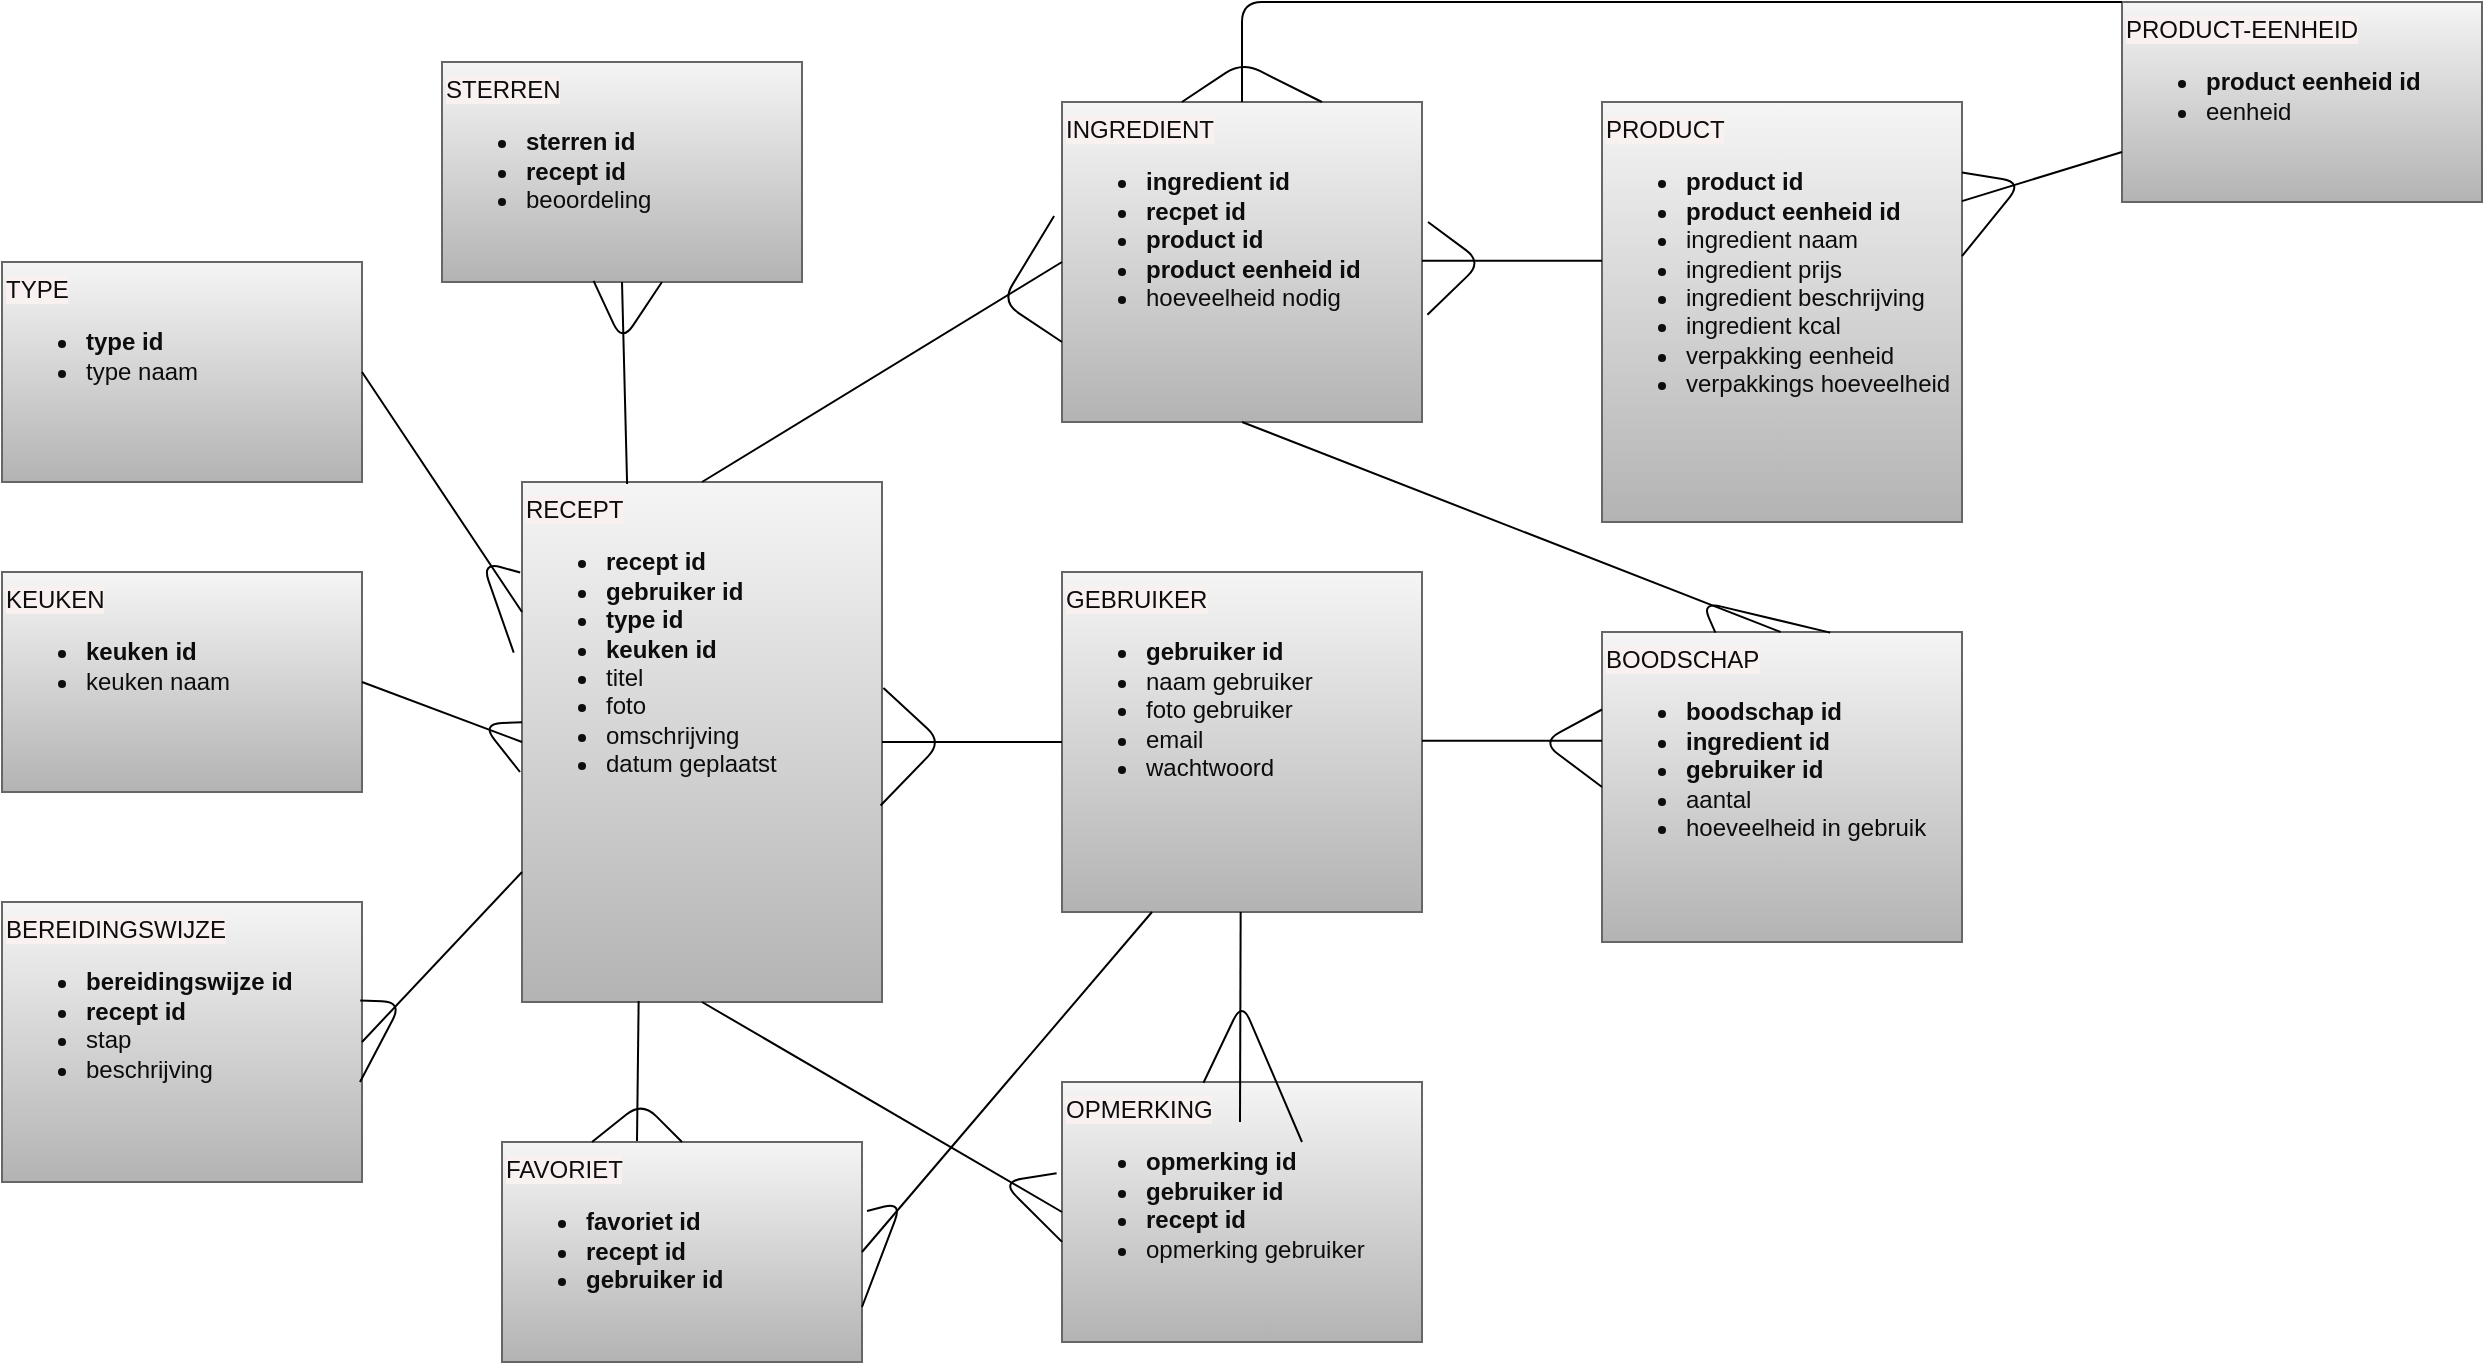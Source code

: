 <mxfile>
    <diagram id="rVMtTsMFzs3qMSKeC9BQ" name="Page-1">
        <mxGraphModel dx="2005" dy="653" grid="1" gridSize="10" guides="1" tooltips="1" connect="1" arrows="1" fold="1" page="1" pageScale="1" pageWidth="850" pageHeight="1100" math="0" shadow="0">
            <root>
                <mxCell id="0"/>
                <mxCell id="1" parent="0"/>
                <mxCell id="2" value="&lt;font color=&quot;#0d0d0d&quot;&gt;&lt;span style=&quot;background-color: rgb(249, 240, 240);&quot;&gt;RECEPT&lt;br&gt;&lt;ul&gt;&lt;li&gt;&lt;b&gt;recept id&lt;/b&gt;&lt;/li&gt;&lt;li&gt;&lt;b&gt;gebruiker id&lt;/b&gt;&lt;/li&gt;&lt;li&gt;&lt;b&gt;type id&lt;/b&gt;&lt;/li&gt;&lt;li&gt;&lt;b&gt;keuken id&lt;/b&gt;&lt;/li&gt;&lt;li&gt;titel&lt;br&gt;&lt;/li&gt;&lt;li&gt;foto&lt;/li&gt;&lt;li&gt;omschrijving&lt;/li&gt;&lt;li&gt;datum geplaatst&lt;/li&gt;&lt;/ul&gt;&lt;/span&gt;&lt;/font&gt;" style="rounded=0;whiteSpace=wrap;html=1;fillColor=#f5f5f5;gradientColor=#b3b3b3;strokeColor=#666666;align=left;verticalAlign=top;" parent="1" vertex="1">
                    <mxGeometry x="90" y="360" width="180" height="260" as="geometry"/>
                </mxCell>
                <mxCell id="3" value="&lt;font color=&quot;#0d0d0d&quot;&gt;&lt;span style=&quot;background-color: rgb(249, 240, 240);&quot;&gt;BOODSCHAP&lt;br&gt;&lt;ul&gt;&lt;li&gt;&lt;b&gt;boodschap id&lt;/b&gt;&lt;/li&gt;&lt;li&gt;&lt;b&gt;ingredient id&lt;/b&gt;&lt;br&gt;&lt;/li&gt;&lt;li&gt;&lt;b&gt;gebruiker id&lt;/b&gt;&lt;br&gt;&lt;/li&gt;&lt;li&gt;aantal&lt;/li&gt;&lt;li&gt;hoeveelheid in gebruik&lt;/li&gt;&lt;/ul&gt;&lt;/span&gt;&lt;/font&gt;" style="rounded=0;whiteSpace=wrap;html=1;fillColor=#f5f5f5;gradientColor=#b3b3b3;strokeColor=#666666;align=left;verticalAlign=top;" parent="1" vertex="1">
                    <mxGeometry x="630" y="435" width="180" height="155" as="geometry"/>
                </mxCell>
                <mxCell id="4" value="&lt;font color=&quot;#0d0d0d&quot;&gt;&lt;span style=&quot;background-color: rgb(249, 240, 240);&quot;&gt;PRODUCT&lt;br&gt;&lt;ul&gt;&lt;li&gt;&lt;b&gt;product id&lt;/b&gt;&lt;/li&gt;&lt;li&gt;&lt;b&gt;product eenheid id&lt;/b&gt;&lt;/li&gt;&lt;li&gt;ingredient naam&lt;br&gt;&lt;/li&gt;&lt;li&gt;ingredient prijs&lt;/li&gt;&lt;li&gt;ingredient beschrijving&lt;/li&gt;&lt;li&gt;ingredient kcal&lt;/li&gt;&lt;li&gt;verpakking eenheid&lt;/li&gt;&lt;li&gt;verpakkings hoeveelheid&lt;/li&gt;&lt;/ul&gt;&lt;/span&gt;&lt;/font&gt;" style="rounded=0;whiteSpace=wrap;html=1;fillColor=#f5f5f5;gradientColor=#b3b3b3;strokeColor=#666666;align=left;verticalAlign=top;" parent="1" vertex="1">
                    <mxGeometry x="630" y="170" width="180" height="210" as="geometry"/>
                </mxCell>
                <mxCell id="5" value="&lt;font color=&quot;#0d0d0d&quot;&gt;&lt;span style=&quot;background-color: rgb(249, 240, 240);&quot;&gt;OPMERKING&lt;br&gt;&lt;ul&gt;&lt;li&gt;&lt;b&gt;opmerking id&lt;/b&gt;&lt;br&gt;&lt;/li&gt;&lt;li&gt;&lt;b&gt;gebruiker id&lt;/b&gt;&lt;/li&gt;&lt;li&gt;&lt;b&gt;recept id&lt;/b&gt;&lt;/li&gt;&lt;li&gt;opmerking gebruiker&lt;/li&gt;&lt;/ul&gt;&lt;/span&gt;&lt;/font&gt;" style="rounded=0;whiteSpace=wrap;html=1;fillColor=#f5f5f5;gradientColor=#b3b3b3;strokeColor=#666666;align=left;verticalAlign=top;" parent="1" vertex="1">
                    <mxGeometry x="360" y="660" width="180" height="130" as="geometry"/>
                </mxCell>
                <mxCell id="15" value="&lt;font color=&quot;#0d0d0d&quot;&gt;&lt;span style=&quot;background-color: rgb(249, 240, 240);&quot;&gt;GEBRUIKER&lt;br&gt;&lt;ul&gt;&lt;li&gt;&lt;b&gt;gebruiker id&lt;/b&gt;&lt;br&gt;&lt;/li&gt;&lt;li&gt;naam gebruiker&lt;/li&gt;&lt;li&gt;foto gebruiker&lt;br&gt;&lt;/li&gt;&lt;li&gt;email&lt;/li&gt;&lt;li&gt;wachtwoord&lt;/li&gt;&lt;/ul&gt;&lt;/span&gt;&lt;/font&gt;" style="rounded=0;whiteSpace=wrap;html=1;fillColor=#f5f5f5;gradientColor=#b3b3b3;strokeColor=#666666;align=left;verticalAlign=top;" parent="1" vertex="1">
                    <mxGeometry x="360" y="405" width="180" height="170" as="geometry"/>
                </mxCell>
                <mxCell id="19" value="&lt;font color=&quot;#0d0d0d&quot;&gt;&lt;span style=&quot;background-color: rgb(249, 240, 240);&quot;&gt;INGREDIENT&lt;br&gt;&lt;ul&gt;&lt;li&gt;&lt;b&gt;ingredient id&lt;/b&gt;&lt;/li&gt;&lt;li&gt;&lt;b&gt;recpet id&lt;/b&gt;&lt;/li&gt;&lt;li&gt;&lt;b&gt;product id&lt;/b&gt;&lt;/li&gt;&lt;li&gt;&lt;b&gt;product eenheid id&lt;/b&gt;&lt;/li&gt;&lt;li&gt;hoeveelheid nodig&lt;/li&gt;&lt;/ul&gt;&lt;/span&gt;&lt;/font&gt;" style="rounded=0;whiteSpace=wrap;html=1;fillColor=#f5f5f5;gradientColor=#b3b3b3;strokeColor=#666666;align=left;verticalAlign=top;" parent="1" vertex="1">
                    <mxGeometry x="360" y="170" width="180" height="160" as="geometry"/>
                </mxCell>
                <mxCell id="39" value="" style="endArrow=none;html=1;entryX=0;entryY=0.5;entryDx=0;entryDy=0;exitX=0.5;exitY=0;exitDx=0;exitDy=0;" parent="1" source="2" target="19" edge="1">
                    <mxGeometry width="50" height="50" relative="1" as="geometry">
                        <mxPoint x="268.67" y="360" as="sourcePoint"/>
                        <mxPoint x="268.67" y="260" as="targetPoint"/>
                    </mxGeometry>
                </mxCell>
                <mxCell id="40" value="" style="endArrow=none;html=1;entryX=0.5;entryY=1;entryDx=0;entryDy=0;" parent="1" edge="1">
                    <mxGeometry width="50" height="50" relative="1" as="geometry">
                        <mxPoint x="449" y="680" as="sourcePoint"/>
                        <mxPoint x="449.33" y="575" as="targetPoint"/>
                    </mxGeometry>
                </mxCell>
                <mxCell id="41" value="" style="endArrow=none;html=1;entryX=0;entryY=0.5;entryDx=0;entryDy=0;exitX=1;exitY=0.5;exitDx=0;exitDy=0;" parent="1" source="2" target="15" edge="1">
                    <mxGeometry width="50" height="50" relative="1" as="geometry">
                        <mxPoint x="300" y="505" as="sourcePoint"/>
                        <mxPoint x="300" y="405" as="targetPoint"/>
                    </mxGeometry>
                </mxCell>
                <mxCell id="42" value="" style="endArrow=none;html=1;entryX=0;entryY=0.5;entryDx=0;entryDy=0;exitX=1;exitY=0.5;exitDx=0;exitDy=0;" parent="1" edge="1">
                    <mxGeometry width="50" height="50" relative="1" as="geometry">
                        <mxPoint x="540" y="489.33" as="sourcePoint"/>
                        <mxPoint x="630" y="489.33" as="targetPoint"/>
                    </mxGeometry>
                </mxCell>
                <mxCell id="43" value="" style="endArrow=none;html=1;entryX=0;entryY=0.5;entryDx=0;entryDy=0;exitX=1;exitY=0.5;exitDx=0;exitDy=0;" parent="1" edge="1">
                    <mxGeometry width="50" height="50" relative="1" as="geometry">
                        <mxPoint x="540" y="249.33" as="sourcePoint"/>
                        <mxPoint x="630" y="249.33" as="targetPoint"/>
                    </mxGeometry>
                </mxCell>
                <mxCell id="44" value="" style="endArrow=none;html=1;entryX=0;entryY=0.5;entryDx=0;entryDy=0;exitX=0.5;exitY=1;exitDx=0;exitDy=0;" parent="1" source="2" target="5" edge="1">
                    <mxGeometry width="50" height="50" relative="1" as="geometry">
                        <mxPoint x="230" y="660" as="sourcePoint"/>
                        <mxPoint x="320" y="660" as="targetPoint"/>
                    </mxGeometry>
                </mxCell>
                <mxCell id="45" value="" style="endArrow=none;html=1;entryX=-0.015;entryY=0.351;entryDx=0;entryDy=0;entryPerimeter=0;exitX=0;exitY=0.615;exitDx=0;exitDy=0;exitPerimeter=0;" parent="1" source="5" target="5" edge="1">
                    <mxGeometry width="50" height="50" relative="1" as="geometry">
                        <mxPoint x="200" y="860" as="sourcePoint"/>
                        <mxPoint x="220" y="860" as="targetPoint"/>
                        <Array as="points">
                            <mxPoint x="330" y="710"/>
                        </Array>
                    </mxGeometry>
                </mxCell>
                <mxCell id="46" value="" style="endArrow=none;html=1;exitX=0.393;exitY=0.003;exitDx=0;exitDy=0;exitPerimeter=0;" parent="1" source="5" edge="1">
                    <mxGeometry width="50" height="50" relative="1" as="geometry">
                        <mxPoint x="420" y="670" as="sourcePoint"/>
                        <mxPoint x="480" y="690" as="targetPoint"/>
                        <Array as="points">
                            <mxPoint x="450" y="620"/>
                        </Array>
                    </mxGeometry>
                </mxCell>
                <mxCell id="47" value="" style="endArrow=none;html=1;entryX=1.004;entryY=0.396;entryDx=0;entryDy=0;exitX=0.996;exitY=0.622;exitDx=0;exitDy=0;entryPerimeter=0;exitPerimeter=0;" parent="1" source="2" target="2" edge="1">
                    <mxGeometry width="50" height="50" relative="1" as="geometry">
                        <mxPoint x="330" y="550" as="sourcePoint"/>
                        <mxPoint x="420" y="550" as="targetPoint"/>
                        <Array as="points">
                            <mxPoint x="300" y="490"/>
                        </Array>
                    </mxGeometry>
                </mxCell>
                <mxCell id="48" value="" style="endArrow=none;html=1;entryX=0;entryY=0.5;entryDx=0;entryDy=0;exitX=0;exitY=0.25;exitDx=0;exitDy=0;" parent="1" source="3" target="3" edge="1">
                    <mxGeometry width="50" height="50" relative="1" as="geometry">
                        <mxPoint x="340" y="560" as="sourcePoint"/>
                        <mxPoint x="430" y="560" as="targetPoint"/>
                        <Array as="points">
                            <mxPoint x="600" y="490"/>
                        </Array>
                    </mxGeometry>
                </mxCell>
                <mxCell id="49" value="" style="endArrow=none;html=1;entryX=0.5;entryY=1;entryDx=0;entryDy=0;" parent="1" target="19" edge="1">
                    <mxGeometry width="50" height="50" relative="1" as="geometry">
                        <mxPoint x="719.33" y="435" as="sourcePoint"/>
                        <mxPoint x="719.66" y="330" as="targetPoint"/>
                    </mxGeometry>
                </mxCell>
                <mxCell id="50" value="" style="endArrow=none;html=1;entryX=0.634;entryY=0.002;entryDx=0;entryDy=0;exitX=0.315;exitY=0.002;exitDx=0;exitDy=0;exitPerimeter=0;entryPerimeter=0;" parent="1" source="3" target="3" edge="1">
                    <mxGeometry width="50" height="50" relative="1" as="geometry">
                        <mxPoint x="750" y="435" as="sourcePoint"/>
                        <mxPoint x="750.33" y="330" as="targetPoint"/>
                        <Array as="points">
                            <mxPoint x="680" y="420"/>
                        </Array>
                    </mxGeometry>
                </mxCell>
                <mxCell id="52" value="" style="endArrow=none;html=1;entryX=-0.022;entryY=0.356;entryDx=0;entryDy=0;exitX=0;exitY=0.75;exitDx=0;exitDy=0;entryPerimeter=0;" parent="1" source="19" target="19" edge="1">
                    <mxGeometry width="50" height="50" relative="1" as="geometry">
                        <mxPoint x="320" y="330" as="sourcePoint"/>
                        <mxPoint x="320.33" y="225" as="targetPoint"/>
                        <Array as="points">
                            <mxPoint x="330" y="270"/>
                        </Array>
                    </mxGeometry>
                </mxCell>
                <mxCell id="53" value="" style="endArrow=none;html=1;exitX=1.015;exitY=0.665;exitDx=0;exitDy=0;exitPerimeter=0;" parent="1" source="19" edge="1">
                    <mxGeometry width="50" height="50" relative="1" as="geometry">
                        <mxPoint x="580" y="302.5" as="sourcePoint"/>
                        <mxPoint x="543" y="230" as="targetPoint"/>
                        <Array as="points">
                            <mxPoint x="570" y="250"/>
                        </Array>
                    </mxGeometry>
                </mxCell>
                <mxCell id="54" value="&lt;font color=&quot;#0d0d0d&quot;&gt;&lt;span style=&quot;background-color: rgb(249, 240, 240);&quot;&gt;FAVORIET&lt;br&gt;&lt;ul style=&quot;font-weight: bold;&quot;&gt;&lt;li&gt;favoriet id&lt;br&gt;&lt;/li&gt;&lt;li&gt;recept id&lt;/li&gt;&lt;li&gt;gebruiker id&lt;/li&gt;&lt;/ul&gt;&lt;/span&gt;&lt;/font&gt;" style="rounded=0;whiteSpace=wrap;html=1;fillColor=#f5f5f5;gradientColor=#b3b3b3;strokeColor=#666666;align=left;verticalAlign=top;" vertex="1" parent="1">
                    <mxGeometry x="80" y="690" width="180" height="110" as="geometry"/>
                </mxCell>
                <mxCell id="57" value="&lt;font color=&quot;#0d0d0d&quot;&gt;&lt;span style=&quot;background-color: rgb(249, 240, 240);&quot;&gt;BEREIDINGSWIJZE&lt;br&gt;&lt;ul&gt;&lt;li&gt;&lt;b&gt;bereidingswijze id&lt;br&gt;&lt;/b&gt;&lt;/li&gt;&lt;li&gt;&lt;b&gt;recept id&lt;/b&gt;&lt;/li&gt;&lt;li&gt;stap&lt;/li&gt;&lt;li&gt;beschrijving&lt;/li&gt;&lt;/ul&gt;&lt;/span&gt;&lt;/font&gt;" style="rounded=0;whiteSpace=wrap;html=1;fillColor=#f5f5f5;gradientColor=#b3b3b3;strokeColor=#666666;align=left;verticalAlign=top;" vertex="1" parent="1">
                    <mxGeometry x="-170" y="570" width="180" height="140" as="geometry"/>
                </mxCell>
                <mxCell id="59" value="&lt;span style=&quot;background-color: rgb(249, 240, 240); color: rgb(13, 13, 13);&quot;&gt;TYPE&lt;/span&gt;&lt;span style=&quot;background-color: rgb(249, 240, 240); color: rgb(13, 13, 13);&quot;&gt;&lt;br&gt;&lt;/span&gt;&lt;font color=&quot;#0d0d0d&quot;&gt;&lt;span style=&quot;background-color: rgb(249, 240, 240);&quot;&gt;&lt;ul style=&quot;&quot;&gt;&lt;li style=&quot;font-weight: bold;&quot;&gt;type id&lt;/li&gt;&lt;li style=&quot;font-weight: bold;&quot;&gt;&lt;span style=&quot;font-weight: normal;&quot;&gt;type naam&lt;/span&gt;&lt;br&gt;&lt;/li&gt;&lt;/ul&gt;&lt;/span&gt;&lt;/font&gt;" style="rounded=0;whiteSpace=wrap;html=1;fillColor=#f5f5f5;gradientColor=#b3b3b3;strokeColor=#666666;align=left;verticalAlign=top;" vertex="1" parent="1">
                    <mxGeometry x="-170" y="250" width="180" height="110" as="geometry"/>
                </mxCell>
                <mxCell id="60" value="&lt;font color=&quot;#0d0d0d&quot;&gt;&lt;span style=&quot;background-color: rgb(249, 240, 240);&quot;&gt;KEUKEN&lt;br&gt;&lt;ul style=&quot;&quot;&gt;&lt;li style=&quot;font-weight: bold;&quot;&gt;keuken id&lt;br&gt;&lt;/li&gt;&lt;li style=&quot;font-weight: bold;&quot;&gt;&lt;span style=&quot;font-weight: normal;&quot;&gt;keuken naam&lt;/span&gt;&lt;br&gt;&lt;/li&gt;&lt;/ul&gt;&lt;/span&gt;&lt;/font&gt;" style="rounded=0;whiteSpace=wrap;html=1;fillColor=#f5f5f5;gradientColor=#b3b3b3;strokeColor=#666666;align=left;verticalAlign=top;" vertex="1" parent="1">
                    <mxGeometry x="-170" y="405" width="180" height="110" as="geometry"/>
                </mxCell>
                <mxCell id="61" value="&lt;font color=&quot;#0d0d0d&quot;&gt;&lt;span style=&quot;background-color: rgb(249, 240, 240);&quot;&gt;STERREN&lt;br&gt;&lt;ul style=&quot;&quot;&gt;&lt;li style=&quot;font-weight: bold;&quot;&gt;sterren id&lt;/li&gt;&lt;li style=&quot;font-weight: bold;&quot;&gt;recept id&lt;br&gt;&lt;/li&gt;&lt;li style=&quot;&quot;&gt;beoordeling&lt;/li&gt;&lt;/ul&gt;&lt;/span&gt;&lt;/font&gt;" style="rounded=0;whiteSpace=wrap;html=1;fillColor=#f5f5f5;gradientColor=#b3b3b3;strokeColor=#666666;align=left;verticalAlign=top;" vertex="1" parent="1">
                    <mxGeometry x="50" y="150" width="180" height="110" as="geometry"/>
                </mxCell>
                <mxCell id="64" value="" style="endArrow=none;html=1;entryX=1;entryY=0.5;entryDx=0;entryDy=0;exitX=0;exitY=0.25;exitDx=0;exitDy=0;" edge="1" parent="1" source="2" target="59">
                    <mxGeometry width="50" height="50" relative="1" as="geometry">
                        <mxPoint x="140" y="350" as="sourcePoint"/>
                        <mxPoint x="320" y="240" as="targetPoint"/>
                    </mxGeometry>
                </mxCell>
                <mxCell id="65" value="" style="endArrow=none;html=1;entryX=1;entryY=0.5;entryDx=0;entryDy=0;exitX=0;exitY=0.5;exitDx=0;exitDy=0;" edge="1" parent="1" source="2" target="60">
                    <mxGeometry width="50" height="50" relative="1" as="geometry">
                        <mxPoint x="163.34" y="514.48" as="sourcePoint"/>
                        <mxPoint y="380" as="targetPoint"/>
                    </mxGeometry>
                </mxCell>
                <mxCell id="67" value="" style="endArrow=none;html=1;entryX=1;entryY=0.5;entryDx=0;entryDy=0;exitX=0;exitY=0.75;exitDx=0;exitDy=0;" edge="1" parent="1" source="2" target="57">
                    <mxGeometry width="50" height="50" relative="1" as="geometry">
                        <mxPoint x="100" y="635" as="sourcePoint"/>
                        <mxPoint x="20" y="520" as="targetPoint"/>
                    </mxGeometry>
                </mxCell>
                <mxCell id="69" value="" style="endArrow=none;html=1;entryX=0.5;entryY=1;entryDx=0;entryDy=0;exitX=0.292;exitY=0.004;exitDx=0;exitDy=0;exitPerimeter=0;" edge="1" parent="1" source="2" target="61">
                    <mxGeometry width="50" height="50" relative="1" as="geometry">
                        <mxPoint x="140" y="350" as="sourcePoint"/>
                        <mxPoint x="30" y="250" as="targetPoint"/>
                    </mxGeometry>
                </mxCell>
                <mxCell id="70" value="" style="endArrow=none;html=1;entryX=0.421;entryY=0.995;entryDx=0;entryDy=0;entryPerimeter=0;exitX=0.611;exitY=1;exitDx=0;exitDy=0;exitPerimeter=0;" edge="1" parent="1" source="61" target="61">
                    <mxGeometry width="50" height="50" relative="1" as="geometry">
                        <mxPoint x="160" y="300" as="sourcePoint"/>
                        <mxPoint x="110" y="280" as="targetPoint"/>
                        <Array as="points">
                            <mxPoint x="140" y="290"/>
                        </Array>
                    </mxGeometry>
                </mxCell>
                <mxCell id="71" value="" style="endArrow=none;html=1;entryX=-0.005;entryY=0.174;entryDx=0;entryDy=0;entryPerimeter=0;exitX=-0.023;exitY=0.328;exitDx=0;exitDy=0;exitPerimeter=0;" edge="1" parent="1" source="2" target="2">
                    <mxGeometry width="50" height="50" relative="1" as="geometry">
                        <mxPoint x="169.98" y="270" as="sourcePoint"/>
                        <mxPoint x="135.78" y="269.45" as="targetPoint"/>
                        <Array as="points">
                            <mxPoint x="70" y="400"/>
                        </Array>
                    </mxGeometry>
                </mxCell>
                <mxCell id="72" value="" style="endArrow=none;html=1;exitX=0;exitY=0.462;exitDx=0;exitDy=0;exitPerimeter=0;" edge="1" parent="1" source="2">
                    <mxGeometry width="50" height="50" relative="1" as="geometry">
                        <mxPoint x="179.98" y="280" as="sourcePoint"/>
                        <mxPoint x="89" y="505" as="targetPoint"/>
                        <Array as="points">
                            <mxPoint x="70" y="481"/>
                        </Array>
                    </mxGeometry>
                </mxCell>
                <mxCell id="73" value="" style="endArrow=none;html=1;exitX=0.995;exitY=0.352;exitDx=0;exitDy=0;exitPerimeter=0;" edge="1" parent="1" source="57">
                    <mxGeometry width="50" height="50" relative="1" as="geometry">
                        <mxPoint x="189.98" y="290" as="sourcePoint"/>
                        <mxPoint x="9" y="660" as="targetPoint"/>
                        <Array as="points">
                            <mxPoint x="30" y="620"/>
                        </Array>
                    </mxGeometry>
                </mxCell>
                <mxCell id="74" value="" style="endArrow=none;html=1;entryX=0.375;entryY=-0.005;entryDx=0;entryDy=0;exitX=0.324;exitY=0.998;exitDx=0;exitDy=0;exitPerimeter=0;entryPerimeter=0;" edge="1" parent="1" source="2" target="54">
                    <mxGeometry width="50" height="50" relative="1" as="geometry">
                        <mxPoint x="70" y="640" as="sourcePoint"/>
                        <mxPoint x="-10" y="820" as="targetPoint"/>
                    </mxGeometry>
                </mxCell>
                <mxCell id="75" value="" style="endArrow=none;html=1;entryX=0.25;entryY=0;entryDx=0;entryDy=0;exitX=0.5;exitY=0;exitDx=0;exitDy=0;" edge="1" parent="1" source="54" target="54">
                    <mxGeometry width="50" height="50" relative="1" as="geometry">
                        <mxPoint x="110" y="510" as="sourcePoint"/>
                        <mxPoint x="30" y="690" as="targetPoint"/>
                        <Array as="points">
                            <mxPoint x="150" y="670"/>
                        </Array>
                    </mxGeometry>
                </mxCell>
                <mxCell id="76" value="" style="endArrow=none;html=1;entryX=1;entryY=0.5;entryDx=0;entryDy=0;exitX=0.25;exitY=1;exitDx=0;exitDy=0;" edge="1" parent="1" source="15" target="54">
                    <mxGeometry width="50" height="50" relative="1" as="geometry">
                        <mxPoint x="120" y="520" as="sourcePoint"/>
                        <mxPoint x="40" y="700" as="targetPoint"/>
                    </mxGeometry>
                </mxCell>
                <mxCell id="77" value="" style="endArrow=none;html=1;entryX=1.014;entryY=0.314;entryDx=0;entryDy=0;exitX=1;exitY=0.75;exitDx=0;exitDy=0;entryPerimeter=0;" edge="1" parent="1" source="54" target="54">
                    <mxGeometry width="50" height="50" relative="1" as="geometry">
                        <mxPoint x="130" y="530" as="sourcePoint"/>
                        <mxPoint x="50" y="710" as="targetPoint"/>
                        <Array as="points">
                            <mxPoint x="280" y="720"/>
                        </Array>
                    </mxGeometry>
                </mxCell>
                <mxCell id="79" value="&lt;font color=&quot;#0d0d0d&quot;&gt;&lt;span style=&quot;background-color: rgb(249, 240, 240);&quot;&gt;PRODUCT-EENHEID&lt;br&gt;&lt;ul&gt;&lt;li&gt;&lt;b&gt;product eenheid id&lt;/b&gt;&lt;/li&gt;&lt;li&gt;eenheid&lt;br&gt;&lt;/li&gt;&lt;/ul&gt;&lt;/span&gt;&lt;/font&gt;" style="rounded=0;whiteSpace=wrap;html=1;fillColor=#f5f5f5;gradientColor=#b3b3b3;strokeColor=#666666;align=left;verticalAlign=top;" vertex="1" parent="1">
                    <mxGeometry x="890" y="120" width="180" height="100" as="geometry"/>
                </mxCell>
                <mxCell id="80" value="" style="endArrow=none;html=1;entryX=0;entryY=0.75;entryDx=0;entryDy=0;exitX=1;exitY=0.5;exitDx=0;exitDy=0;" edge="1" parent="1" target="79">
                    <mxGeometry width="50" height="50" relative="1" as="geometry">
                        <mxPoint x="810" y="219.58" as="sourcePoint"/>
                        <mxPoint x="900" y="219.58" as="targetPoint"/>
                    </mxGeometry>
                </mxCell>
                <mxCell id="81" value="" style="endArrow=none;html=1;exitX=1;exitY=0.367;exitDx=0;exitDy=0;exitPerimeter=0;entryX=1;entryY=0.168;entryDx=0;entryDy=0;entryPerimeter=0;" edge="1" parent="1" source="4" target="4">
                    <mxGeometry width="50" height="50" relative="1" as="geometry">
                        <mxPoint x="552.7" y="286.4" as="sourcePoint"/>
                        <mxPoint x="553" y="240" as="targetPoint"/>
                        <Array as="points">
                            <mxPoint x="840" y="210"/>
                        </Array>
                    </mxGeometry>
                </mxCell>
                <mxCell id="82" value="" style="endArrow=none;html=1;entryX=0;entryY=0;entryDx=0;entryDy=0;exitX=0.5;exitY=0;exitDx=0;exitDy=0;" edge="1" parent="1" source="19" target="79">
                    <mxGeometry width="50" height="50" relative="1" as="geometry">
                        <mxPoint x="900" y="130.0" as="sourcePoint"/>
                        <mxPoint x="990" y="130.0" as="targetPoint"/>
                        <Array as="points">
                            <mxPoint x="450" y="120"/>
                        </Array>
                    </mxGeometry>
                </mxCell>
                <mxCell id="83" value="" style="endArrow=none;html=1;entryX=0.722;entryY=0;entryDx=0;entryDy=0;exitX=0.333;exitY=0;exitDx=0;exitDy=0;entryPerimeter=0;exitPerimeter=0;" edge="1" parent="1" source="19" target="19">
                    <mxGeometry width="50" height="50" relative="1" as="geometry">
                        <mxPoint x="405" y="150.0" as="sourcePoint"/>
                        <mxPoint x="495" y="150.0" as="targetPoint"/>
                        <Array as="points">
                            <mxPoint x="450" y="150"/>
                        </Array>
                    </mxGeometry>
                </mxCell>
            </root>
        </mxGraphModel>
    </diagram>
</mxfile>